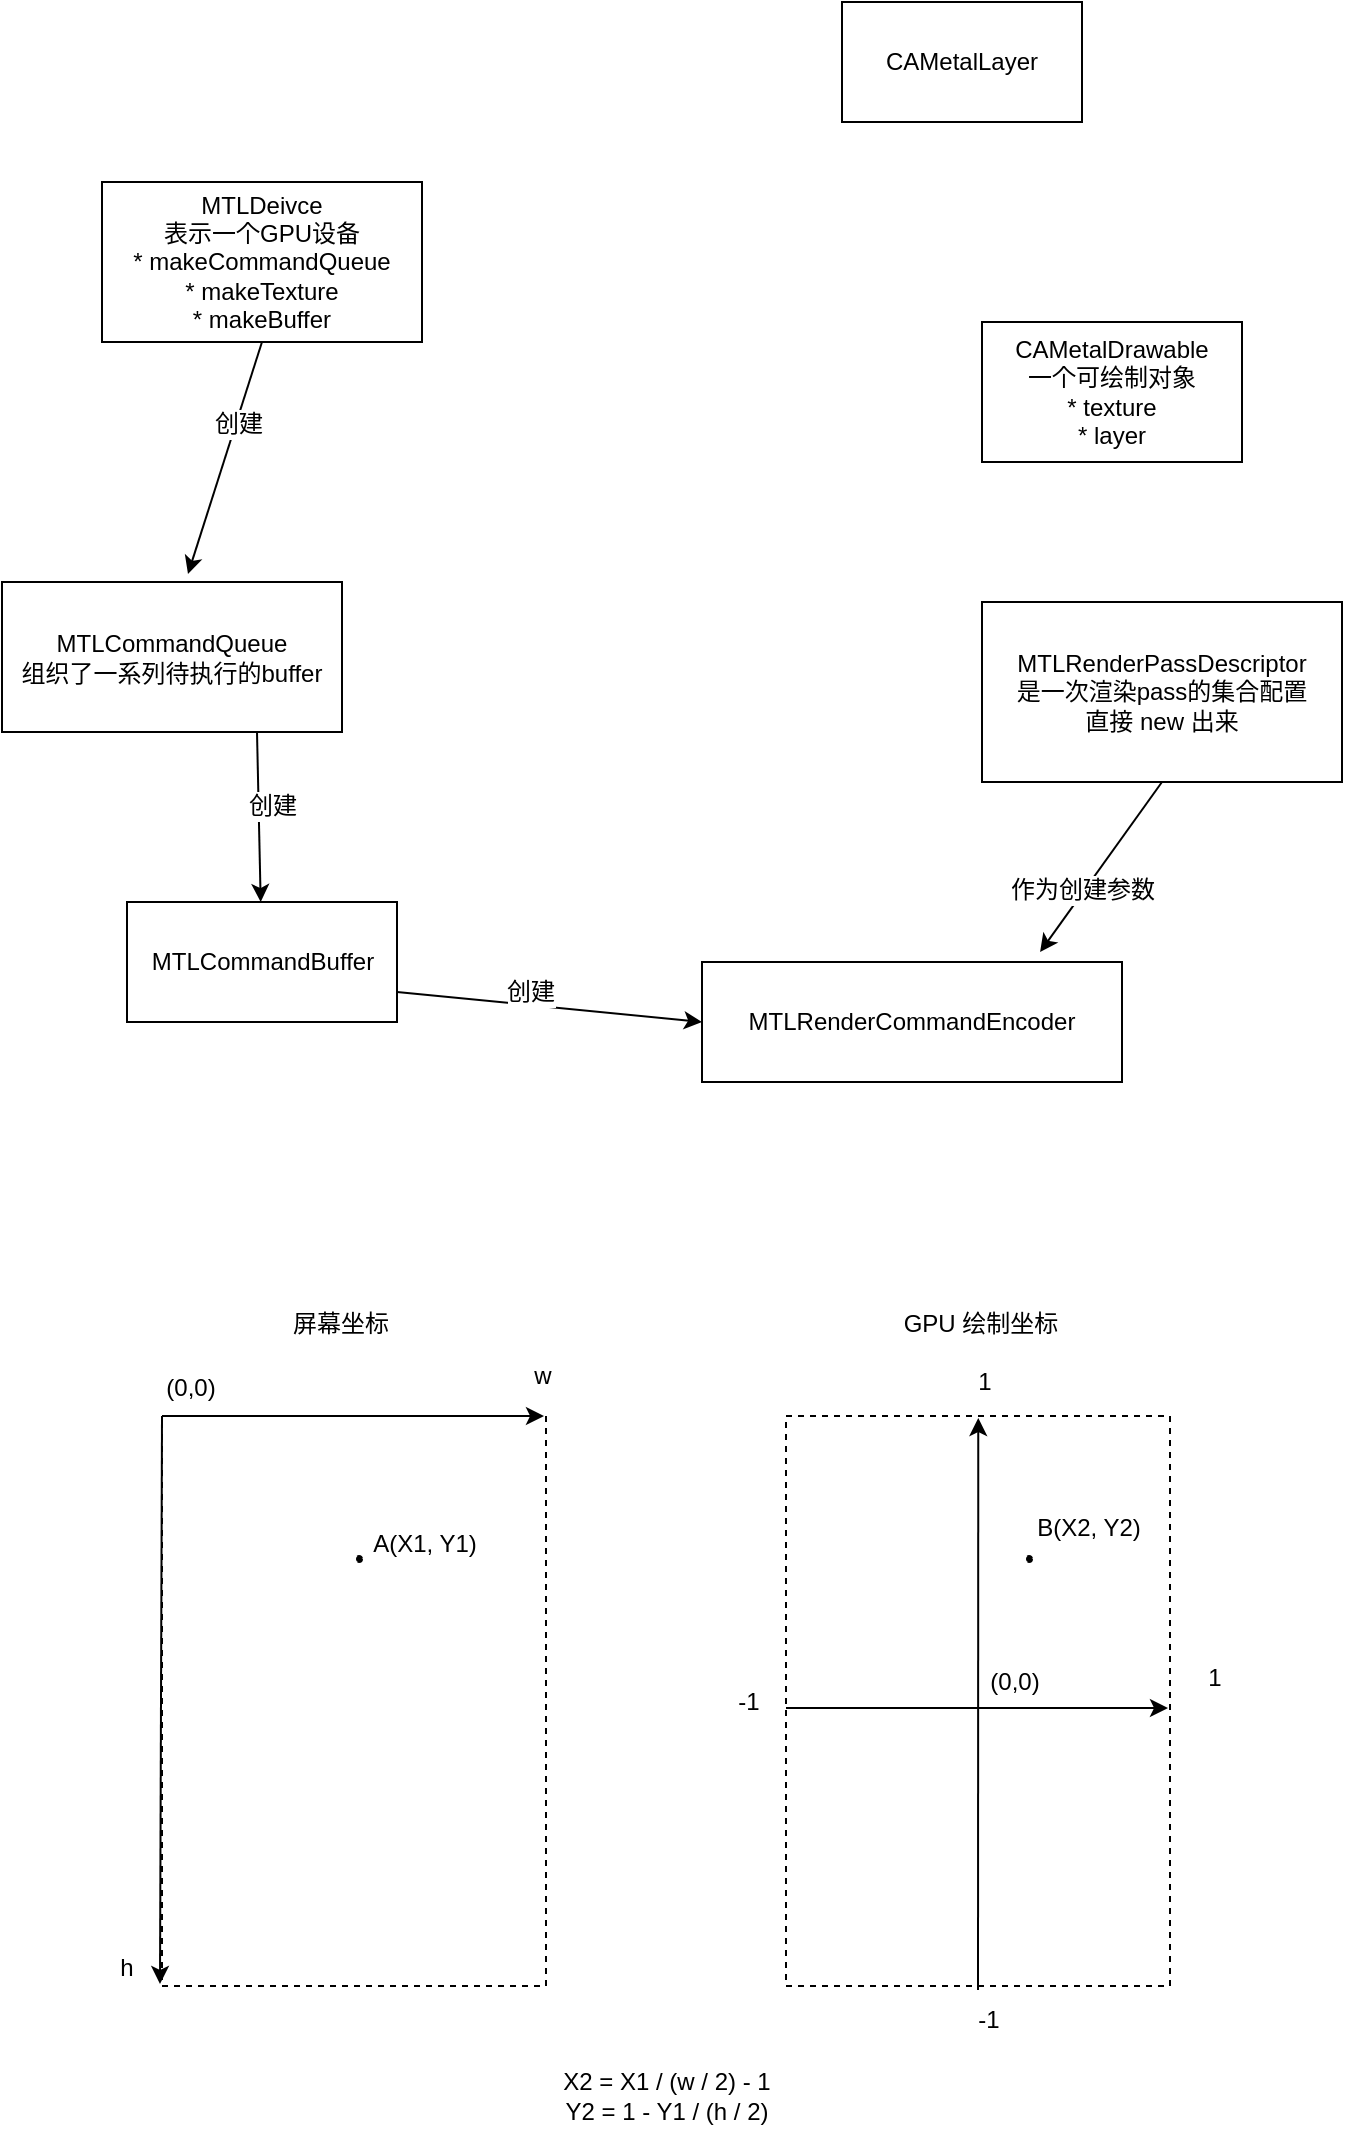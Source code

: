 <mxfile version="12.4.2" type="device" pages="1"><diagram id="FrEn1RNnS10nVsEa1eYO" name="Page-1"><mxGraphModel dx="624" dy="466" grid="0" gridSize="10" guides="1" tooltips="1" connect="1" arrows="1" fold="1" page="1" pageScale="1" pageWidth="827" pageHeight="1169" math="0" shadow="0"><root><mxCell id="0"/><mxCell id="1" parent="0"/><mxCell id="CbkM6vlQLX8hZCPPX89u-22" value="" style="rounded=0;whiteSpace=wrap;html=1;dashed=1;" vertex="1" parent="1"><mxGeometry x="150" y="777" width="192" height="285" as="geometry"/></mxCell><mxCell id="CbkM6vlQLX8hZCPPX89u-16" style="edgeStyle=none;rounded=0;orthogonalLoop=1;jettySize=auto;html=1;exitX=0.5;exitY=1;exitDx=0;exitDy=0;entryX=0.547;entryY=-0.053;entryDx=0;entryDy=0;entryPerimeter=0;" edge="1" parent="1" source="CbkM6vlQLX8hZCPPX89u-1" target="CbkM6vlQLX8hZCPPX89u-5"><mxGeometry relative="1" as="geometry"/></mxCell><mxCell id="CbkM6vlQLX8hZCPPX89u-17" value="创建" style="text;html=1;align=center;verticalAlign=middle;resizable=0;points=[];;labelBackgroundColor=#ffffff;" vertex="1" connectable="0" parent="CbkM6vlQLX8hZCPPX89u-16"><mxGeometry x="-0.314" y="1" relative="1" as="geometry"><mxPoint as="offset"/></mxGeometry></mxCell><mxCell id="CbkM6vlQLX8hZCPPX89u-1" value="MTLDeivce&lt;br&gt;表示一个GPU设备&lt;br&gt;* makeCommandQueue&lt;br&gt;* makeTexture&lt;br&gt;* makeBuffer" style="rounded=0;whiteSpace=wrap;html=1;" vertex="1" parent="1"><mxGeometry x="120" y="160" width="160" height="80" as="geometry"/></mxCell><mxCell id="CbkM6vlQLX8hZCPPX89u-2" value="CAMetalLayer" style="rounded=0;whiteSpace=wrap;html=1;" vertex="1" parent="1"><mxGeometry x="490" y="70" width="120" height="60" as="geometry"/></mxCell><mxCell id="CbkM6vlQLX8hZCPPX89u-3" value="CAMetalDrawable&lt;br&gt;一个可绘制对象&lt;br&gt;* texture&lt;br&gt;* layer" style="rounded=0;whiteSpace=wrap;html=1;" vertex="1" parent="1"><mxGeometry x="560" y="230" width="130" height="70" as="geometry"/></mxCell><mxCell id="CbkM6vlQLX8hZCPPX89u-14" style="edgeStyle=none;rounded=0;orthogonalLoop=1;jettySize=auto;html=1;exitX=0.5;exitY=1;exitDx=0;exitDy=0;entryX=0.805;entryY=-0.083;entryDx=0;entryDy=0;entryPerimeter=0;" edge="1" parent="1" source="CbkM6vlQLX8hZCPPX89u-4" target="CbkM6vlQLX8hZCPPX89u-7"><mxGeometry relative="1" as="geometry"/></mxCell><mxCell id="CbkM6vlQLX8hZCPPX89u-15" value="作为创建参数" style="text;html=1;align=center;verticalAlign=middle;resizable=0;points=[];;labelBackgroundColor=#ffffff;" vertex="1" connectable="0" parent="CbkM6vlQLX8hZCPPX89u-14"><mxGeometry x="0.269" y="-2" relative="1" as="geometry"><mxPoint y="1" as="offset"/></mxGeometry></mxCell><mxCell id="CbkM6vlQLX8hZCPPX89u-4" value="MTLRenderPassDescriptor&lt;br&gt;是一次渲染pass的集合配置&lt;br&gt;直接 new 出来" style="rounded=0;whiteSpace=wrap;html=1;" vertex="1" parent="1"><mxGeometry x="560" y="370" width="180" height="90" as="geometry"/></mxCell><mxCell id="CbkM6vlQLX8hZCPPX89u-10" style="rounded=0;orthogonalLoop=1;jettySize=auto;html=1;exitX=0.75;exitY=1;exitDx=0;exitDy=0;" edge="1" parent="1" source="CbkM6vlQLX8hZCPPX89u-5" target="CbkM6vlQLX8hZCPPX89u-9"><mxGeometry relative="1" as="geometry"/></mxCell><mxCell id="CbkM6vlQLX8hZCPPX89u-11" value="创建" style="text;html=1;align=center;verticalAlign=middle;resizable=0;points=[];;labelBackgroundColor=#ffffff;" vertex="1" connectable="0" parent="CbkM6vlQLX8hZCPPX89u-10"><mxGeometry x="-0.276" y="4" relative="1" as="geometry"><mxPoint x="3" y="6" as="offset"/></mxGeometry></mxCell><mxCell id="CbkM6vlQLX8hZCPPX89u-5" value="MTLCommandQueue&lt;br&gt;组织了一系列待执行的buffer" style="rounded=0;whiteSpace=wrap;html=1;" vertex="1" parent="1"><mxGeometry x="70" y="360" width="170" height="75" as="geometry"/></mxCell><mxCell id="CbkM6vlQLX8hZCPPX89u-7" value="MTLRenderCommandEncoder" style="rounded=0;whiteSpace=wrap;html=1;" vertex="1" parent="1"><mxGeometry x="420" y="550" width="210" height="60" as="geometry"/></mxCell><mxCell id="CbkM6vlQLX8hZCPPX89u-12" style="rounded=0;orthogonalLoop=1;jettySize=auto;html=1;exitX=1;exitY=0.75;exitDx=0;exitDy=0;entryX=0;entryY=0.5;entryDx=0;entryDy=0;elbow=vertical;" edge="1" parent="1" source="CbkM6vlQLX8hZCPPX89u-9" target="CbkM6vlQLX8hZCPPX89u-7"><mxGeometry relative="1" as="geometry"/></mxCell><mxCell id="CbkM6vlQLX8hZCPPX89u-13" value="创建" style="text;html=1;align=center;verticalAlign=middle;resizable=0;points=[];;labelBackgroundColor=#ffffff;" vertex="1" connectable="0" parent="CbkM6vlQLX8hZCPPX89u-12"><mxGeometry x="0.28" relative="1" as="geometry"><mxPoint x="-31.17" y="-9.91" as="offset"/></mxGeometry></mxCell><mxCell id="CbkM6vlQLX8hZCPPX89u-9" value="MTLCommandBuffer" style="rounded=0;whiteSpace=wrap;html=1;" vertex="1" parent="1"><mxGeometry x="132.5" y="520" width="135" height="60" as="geometry"/></mxCell><mxCell id="CbkM6vlQLX8hZCPPX89u-18" value="" style="endArrow=classic;html=1;" edge="1" parent="1"><mxGeometry width="50" height="50" relative="1" as="geometry"><mxPoint x="150" y="777" as="sourcePoint"/><mxPoint x="149" y="1061" as="targetPoint"/></mxGeometry></mxCell><mxCell id="CbkM6vlQLX8hZCPPX89u-19" value="" style="endArrow=classic;html=1;" edge="1" parent="1"><mxGeometry width="50" height="50" relative="1" as="geometry"><mxPoint x="150" y="777" as="sourcePoint"/><mxPoint x="341" y="777" as="targetPoint"/></mxGeometry></mxCell><mxCell id="CbkM6vlQLX8hZCPPX89u-24" value="" style="rounded=0;whiteSpace=wrap;html=1;dashed=1;" vertex="1" parent="1"><mxGeometry x="462" y="777" width="192" height="285" as="geometry"/></mxCell><mxCell id="CbkM6vlQLX8hZCPPX89u-25" value="" style="endArrow=classic;html=1;" edge="1" parent="1"><mxGeometry width="50" height="50" relative="1" as="geometry"><mxPoint x="558" y="1064" as="sourcePoint"/><mxPoint x="558.14" y="778" as="targetPoint"/></mxGeometry></mxCell><mxCell id="CbkM6vlQLX8hZCPPX89u-26" value="" style="endArrow=classic;html=1;" edge="1" parent="1"><mxGeometry width="50" height="50" relative="1" as="geometry"><mxPoint x="462" y="923" as="sourcePoint"/><mxPoint x="653" y="923" as="targetPoint"/></mxGeometry></mxCell><mxCell id="CbkM6vlQLX8hZCPPX89u-28" value="w" style="text;html=1;align=center;verticalAlign=middle;resizable=0;points=[];;autosize=1;" vertex="1" parent="1"><mxGeometry x="330" y="748" width="19" height="18" as="geometry"/></mxCell><mxCell id="CbkM6vlQLX8hZCPPX89u-29" value="h" style="text;html=1;align=center;verticalAlign=middle;resizable=0;points=[];;autosize=1;" vertex="1" parent="1"><mxGeometry x="123" y="1044" width="17" height="18" as="geometry"/></mxCell><mxCell id="CbkM6vlQLX8hZCPPX89u-30" value="1" style="text;html=1;align=center;verticalAlign=middle;resizable=0;points=[];;autosize=1;" vertex="1" parent="1"><mxGeometry x="667" y="899" width="17" height="18" as="geometry"/></mxCell><mxCell id="CbkM6vlQLX8hZCPPX89u-31" value="-1" style="text;html=1;align=center;verticalAlign=middle;resizable=0;points=[];;autosize=1;" vertex="1" parent="1"><mxGeometry x="432" y="910.5" width="21" height="18" as="geometry"/></mxCell><mxCell id="CbkM6vlQLX8hZCPPX89u-32" value="1" style="text;html=1;align=center;verticalAlign=middle;resizable=0;points=[];;autosize=1;" vertex="1" parent="1"><mxGeometry x="552" y="751" width="17" height="18" as="geometry"/></mxCell><mxCell id="CbkM6vlQLX8hZCPPX89u-33" value="-1" style="text;html=1;align=center;verticalAlign=middle;resizable=0;points=[];;autosize=1;" vertex="1" parent="1"><mxGeometry x="552" y="1070" width="21" height="18" as="geometry"/></mxCell><mxCell id="CbkM6vlQLX8hZCPPX89u-34" value="(0,0)" style="text;html=1;align=center;verticalAlign=middle;resizable=0;points=[];;autosize=1;" vertex="1" parent="1"><mxGeometry x="558" y="901" width="35" height="18" as="geometry"/></mxCell><mxCell id="CbkM6vlQLX8hZCPPX89u-35" value="(0,0)" style="text;html=1;align=center;verticalAlign=middle;resizable=0;points=[];;autosize=1;" vertex="1" parent="1"><mxGeometry x="146" y="754" width="35" height="18" as="geometry"/></mxCell><mxCell id="CbkM6vlQLX8hZCPPX89u-36" value="屏幕坐标" style="text;html=1;align=center;verticalAlign=middle;resizable=0;points=[];;autosize=1;" vertex="1" parent="1"><mxGeometry x="209.5" y="722" width="58" height="18" as="geometry"/></mxCell><mxCell id="CbkM6vlQLX8hZCPPX89u-37" value="GPU 绘制坐标" style="text;html=1;align=center;verticalAlign=middle;resizable=0;points=[];;autosize=1;" vertex="1" parent="1"><mxGeometry x="515" y="722" width="87" height="18" as="geometry"/></mxCell><mxCell id="CbkM6vlQLX8hZCPPX89u-38" value="A(X1, Y1)" style="text;html=1;strokeColor=none;fillColor=none;align=center;verticalAlign=middle;whiteSpace=wrap;rounded=0;dashed=1;" vertex="1" parent="1"><mxGeometry x="250" y="830" width="63" height="21" as="geometry"/></mxCell><mxCell id="CbkM6vlQLX8hZCPPX89u-39" value="" style="ellipse;whiteSpace=wrap;html=1;dashed=1;fillColor=#000000;" vertex="1" parent="1"><mxGeometry x="247" y="847" width="3" height="3" as="geometry"/></mxCell><mxCell id="CbkM6vlQLX8hZCPPX89u-40" value="X2 = X1 / (w / 2) - 1&lt;br&gt;Y2 = 1 - Y1 / (h / 2)" style="text;html=1;align=center;verticalAlign=middle;resizable=0;points=[];;autosize=1;" vertex="1" parent="1"><mxGeometry x="345" y="1101" width="114" height="32" as="geometry"/></mxCell><mxCell id="CbkM6vlQLX8hZCPPX89u-41" value="B(X2, Y2)" style="text;html=1;strokeColor=none;fillColor=none;align=center;verticalAlign=middle;whiteSpace=wrap;rounded=0;dashed=1;" vertex="1" parent="1"><mxGeometry x="582" y="822" width="63" height="21" as="geometry"/></mxCell><mxCell id="CbkM6vlQLX8hZCPPX89u-42" value="" style="ellipse;whiteSpace=wrap;html=1;dashed=1;fillColor=#000000;" vertex="1" parent="1"><mxGeometry x="582" y="847" width="3" height="3" as="geometry"/></mxCell></root></mxGraphModel></diagram></mxfile>